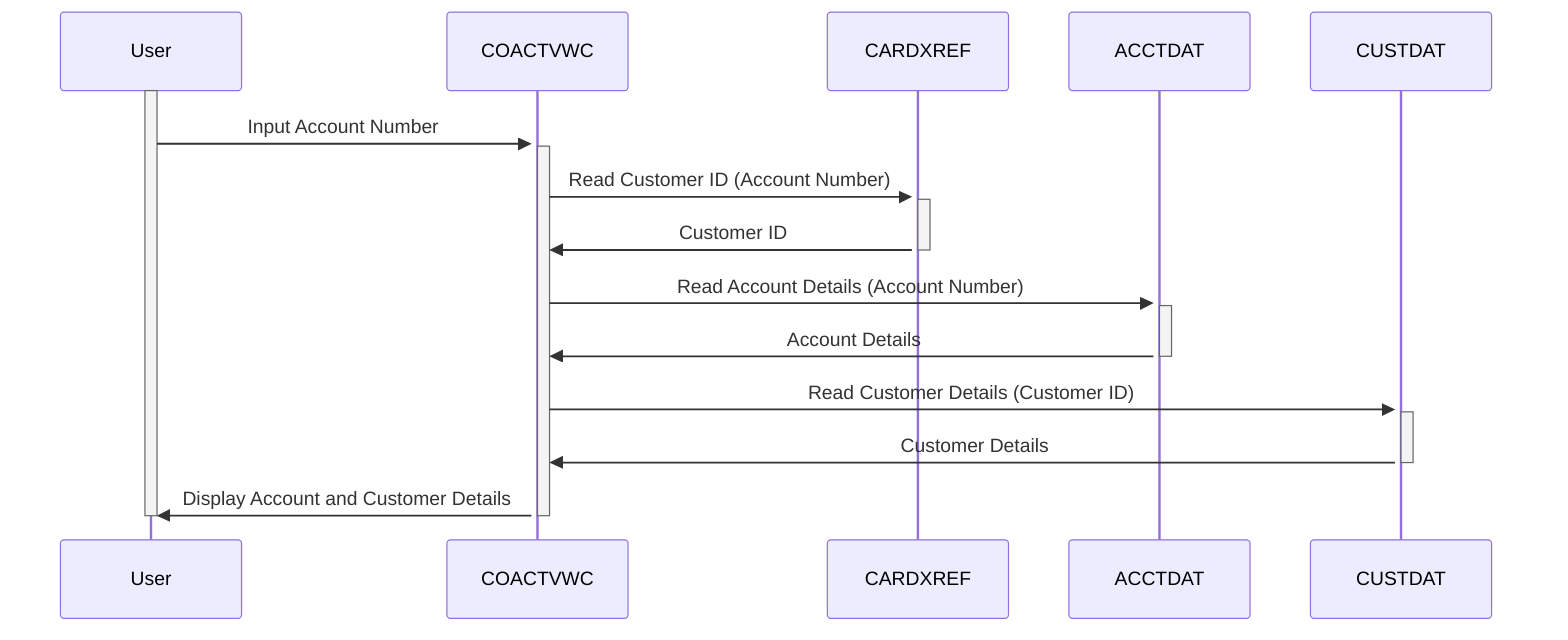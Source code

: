 sequenceDiagram
    participant User
    participant COACTVWC
    participant CARDXREF
    participant ACCTDAT
    participant CUSTDAT

    activate User
    User->>+COACTVWC: Input Account Number
    activate COACTVWC
    COACTVWC->>+CARDXREF: Read Customer ID (Account Number)
    activate CARDXREF
    CARDXREF->>COACTVWC: Customer ID
    deactivate CARDXREF

    COACTVWC->>+ACCTDAT: Read Account Details (Account Number)
    activate ACCTDAT
    ACCTDAT->>COACTVWC: Account Details
    deactivate ACCTDAT

    COACTVWC->>+CUSTDAT: Read Customer Details (Customer ID)
    activate CUSTDAT
    CUSTDAT->>COACTVWC: Customer Details
    deactivate CUSTDAT

    COACTVWC->>User: Display Account and Customer Details
    deactivate User
    deactivate COACTVWC